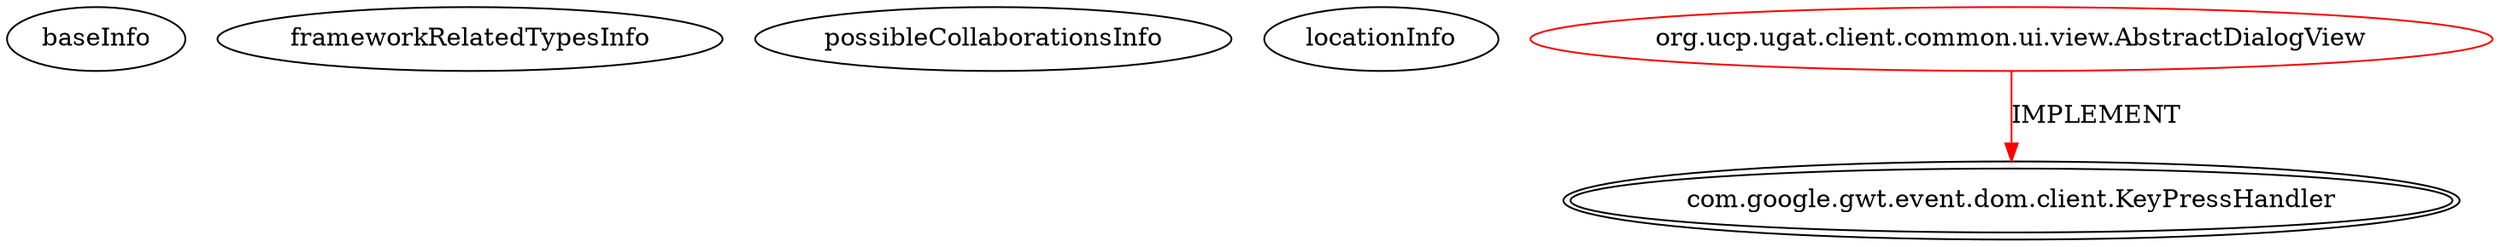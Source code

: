 digraph {
baseInfo[graphId=3073,category="extension_graph",isAnonymous=false,possibleRelation=false]
frameworkRelatedTypesInfo[0="com.google.gwt.event.dom.client.KeyPressHandler"]
possibleCollaborationsInfo[]
locationInfo[projectName="hmiguellima-ugat",filePath="/hmiguellima-ugat/ugat-master/src/org/ucp/ugat/client/common/ui/view/AbstractDialogView.java",contextSignature="AbstractDialogView",graphId="3073"]
0[label="org.ucp.ugat.client.common.ui.view.AbstractDialogView",vertexType="ROOT_CLIENT_CLASS_DECLARATION",isFrameworkType=false,color=red]
1[label="com.google.gwt.event.dom.client.KeyPressHandler",vertexType="FRAMEWORK_INTERFACE_TYPE",isFrameworkType=true,peripheries=2]
0->1[label="IMPLEMENT",color=red]
}
